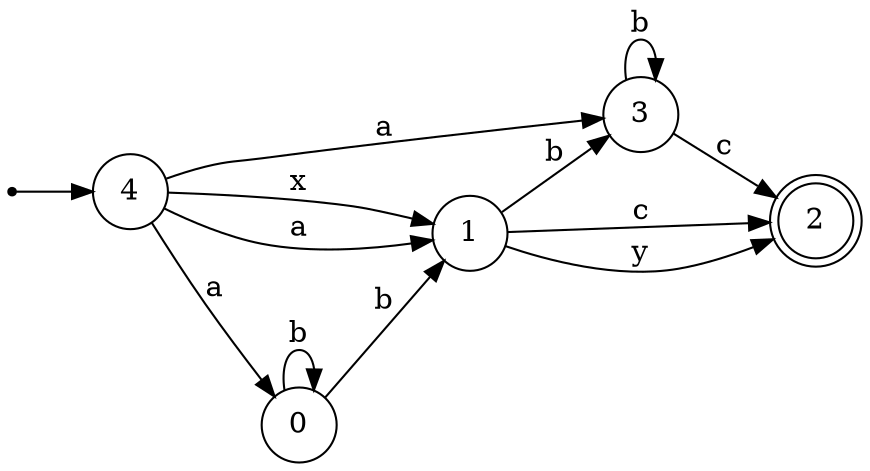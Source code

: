 digraph {
	rankdir = LR;
	size = "30,20";
	node [shape = point]; "dummy0"
	node [shape = circle]; "4"
	"dummy0" -> "4";
	node [shape = circle]; "0";
	node [shape = doublecircle]; "2";
	node [shape = circle]; "3";
	node [shape = circle]; "1";
	"3" -> "2" [label = "c"];
	"3" -> "3" [label = "b"];
	"1" -> "2" [label = "c"];
	"1" -> "2" [label = "y"];
	"1" -> "3" [label = "b"];
	"0" -> "1" [label = "b"];
	"0" -> "0" [label = "b"];
	"4" -> "1" [label = "x"];
	"4" -> "0" [label = "a"];
	"4" -> "1" [label = "a"];
	"4" -> "3" [label = "a"];
}